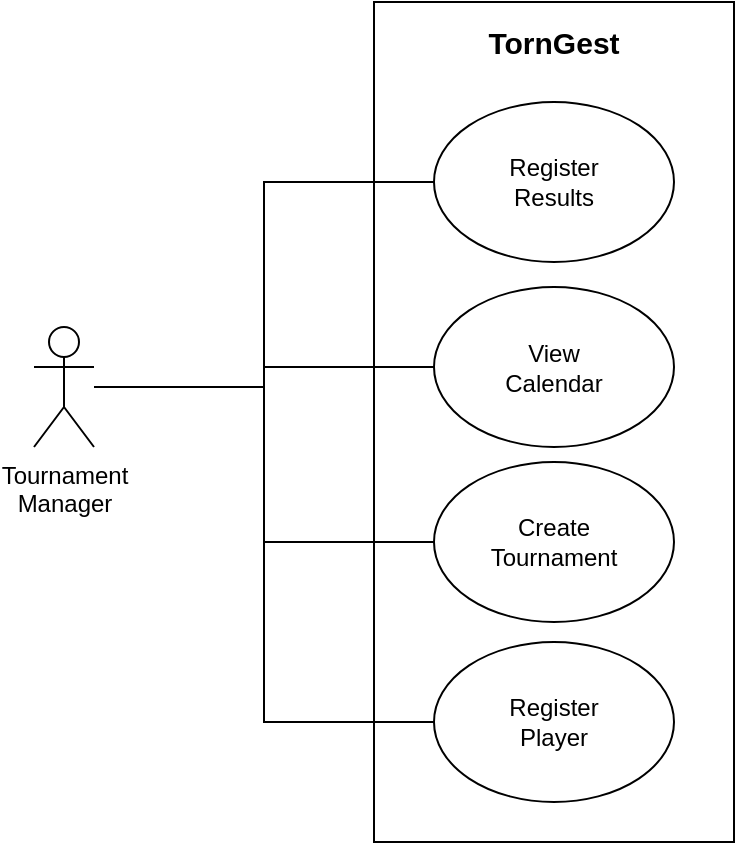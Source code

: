 <mxfile version="12.2.8" pages="1"><diagram id="hwJRZfCG1Y2yFC7WZTgo" name="Page-1"><mxGraphModel dx="785" dy="509" grid="1" gridSize="10" guides="1" tooltips="1" connect="1" arrows="1" fold="1" page="1" pageScale="1" pageWidth="850" pageHeight="1100" math="0" shadow="0"><root><mxCell id="0"/><mxCell id="1" parent="0"/><mxCell id="2UY2fpY8jXygn8sEhcOl-11" value="" style="rounded=0;whiteSpace=wrap;html=1;" vertex="1" parent="1"><mxGeometry x="360" y="90" width="180" height="420" as="geometry"/></mxCell><mxCell id="2UY2fpY8jXygn8sEhcOl-18" style="edgeStyle=orthogonalEdgeStyle;rounded=0;orthogonalLoop=1;jettySize=auto;html=1;entryX=0;entryY=0.5;entryDx=0;entryDy=0;endArrow=none;endFill=0;" edge="1" parent="1" source="2UY2fpY8jXygn8sEhcOl-2" target="2UY2fpY8jXygn8sEhcOl-13"><mxGeometry relative="1" as="geometry"/></mxCell><mxCell id="2UY2fpY8jXygn8sEhcOl-19" style="edgeStyle=orthogonalEdgeStyle;rounded=0;orthogonalLoop=1;jettySize=auto;html=1;entryX=0;entryY=0.5;entryDx=0;entryDy=0;endArrow=none;endFill=0;" edge="1" parent="1" source="2UY2fpY8jXygn8sEhcOl-2" target="2UY2fpY8jXygn8sEhcOl-14"><mxGeometry relative="1" as="geometry"/></mxCell><mxCell id="2UY2fpY8jXygn8sEhcOl-20" style="edgeStyle=orthogonalEdgeStyle;rounded=0;orthogonalLoop=1;jettySize=auto;html=1;entryX=0;entryY=0.5;entryDx=0;entryDy=0;endArrow=none;endFill=0;" edge="1" parent="1" source="2UY2fpY8jXygn8sEhcOl-2" target="2UY2fpY8jXygn8sEhcOl-12"><mxGeometry relative="1" as="geometry"/></mxCell><mxCell id="2UY2fpY8jXygn8sEhcOl-22" style="edgeStyle=orthogonalEdgeStyle;rounded=0;orthogonalLoop=1;jettySize=auto;html=1;entryX=0;entryY=0.5;entryDx=0;entryDy=0;endArrow=none;endFill=0;" edge="1" parent="1" source="2UY2fpY8jXygn8sEhcOl-2" target="2UY2fpY8jXygn8sEhcOl-15"><mxGeometry relative="1" as="geometry"/></mxCell><mxCell id="2UY2fpY8jXygn8sEhcOl-2" value="&lt;div&gt;Tournament&lt;/div&gt;&lt;div&gt;Manager&lt;/div&gt;" style="shape=umlActor;verticalLabelPosition=bottom;labelBackgroundColor=#ffffff;verticalAlign=top;html=1;outlineConnect=0;" vertex="1" parent="1"><mxGeometry x="190" y="252.5" width="30" height="60" as="geometry"/></mxCell><mxCell id="2UY2fpY8jXygn8sEhcOl-12" value="&lt;div&gt;Create&lt;/div&gt;&lt;div&gt;Tournament&lt;br&gt;&lt;/div&gt;" style="ellipse;whiteSpace=wrap;html=1;" vertex="1" parent="1"><mxGeometry x="390" y="320" width="120" height="80" as="geometry"/></mxCell><mxCell id="2UY2fpY8jXygn8sEhcOl-13" value="&lt;div&gt;Register&lt;/div&gt;&lt;div&gt;Results&lt;br&gt;&lt;/div&gt;" style="ellipse;whiteSpace=wrap;html=1;" vertex="1" parent="1"><mxGeometry x="390" y="140" width="120" height="80" as="geometry"/></mxCell><mxCell id="2UY2fpY8jXygn8sEhcOl-14" value="&lt;div&gt;View&lt;/div&gt;&lt;div&gt;Calendar&lt;br&gt;&lt;/div&gt;" style="ellipse;whiteSpace=wrap;html=1;" vertex="1" parent="1"><mxGeometry x="390" y="232.5" width="120" height="80" as="geometry"/></mxCell><mxCell id="2UY2fpY8jXygn8sEhcOl-15" value="&lt;div&gt;Register&lt;/div&gt;&lt;div&gt;Player&lt;br&gt;&lt;/div&gt;" style="ellipse;whiteSpace=wrap;html=1;" vertex="1" parent="1"><mxGeometry x="390" y="410" width="120" height="80" as="geometry"/></mxCell><mxCell id="2UY2fpY8jXygn8sEhcOl-16" value="&lt;font style=&quot;font-size: 15px&quot;&gt;&lt;b&gt;TornGest&lt;/b&gt;&lt;/font&gt;" style="text;html=1;strokeColor=none;fillColor=none;align=center;verticalAlign=middle;whiteSpace=wrap;rounded=0;" vertex="1" parent="1"><mxGeometry x="395" y="100" width="110" height="20" as="geometry"/></mxCell></root></mxGraphModel></diagram></mxfile>